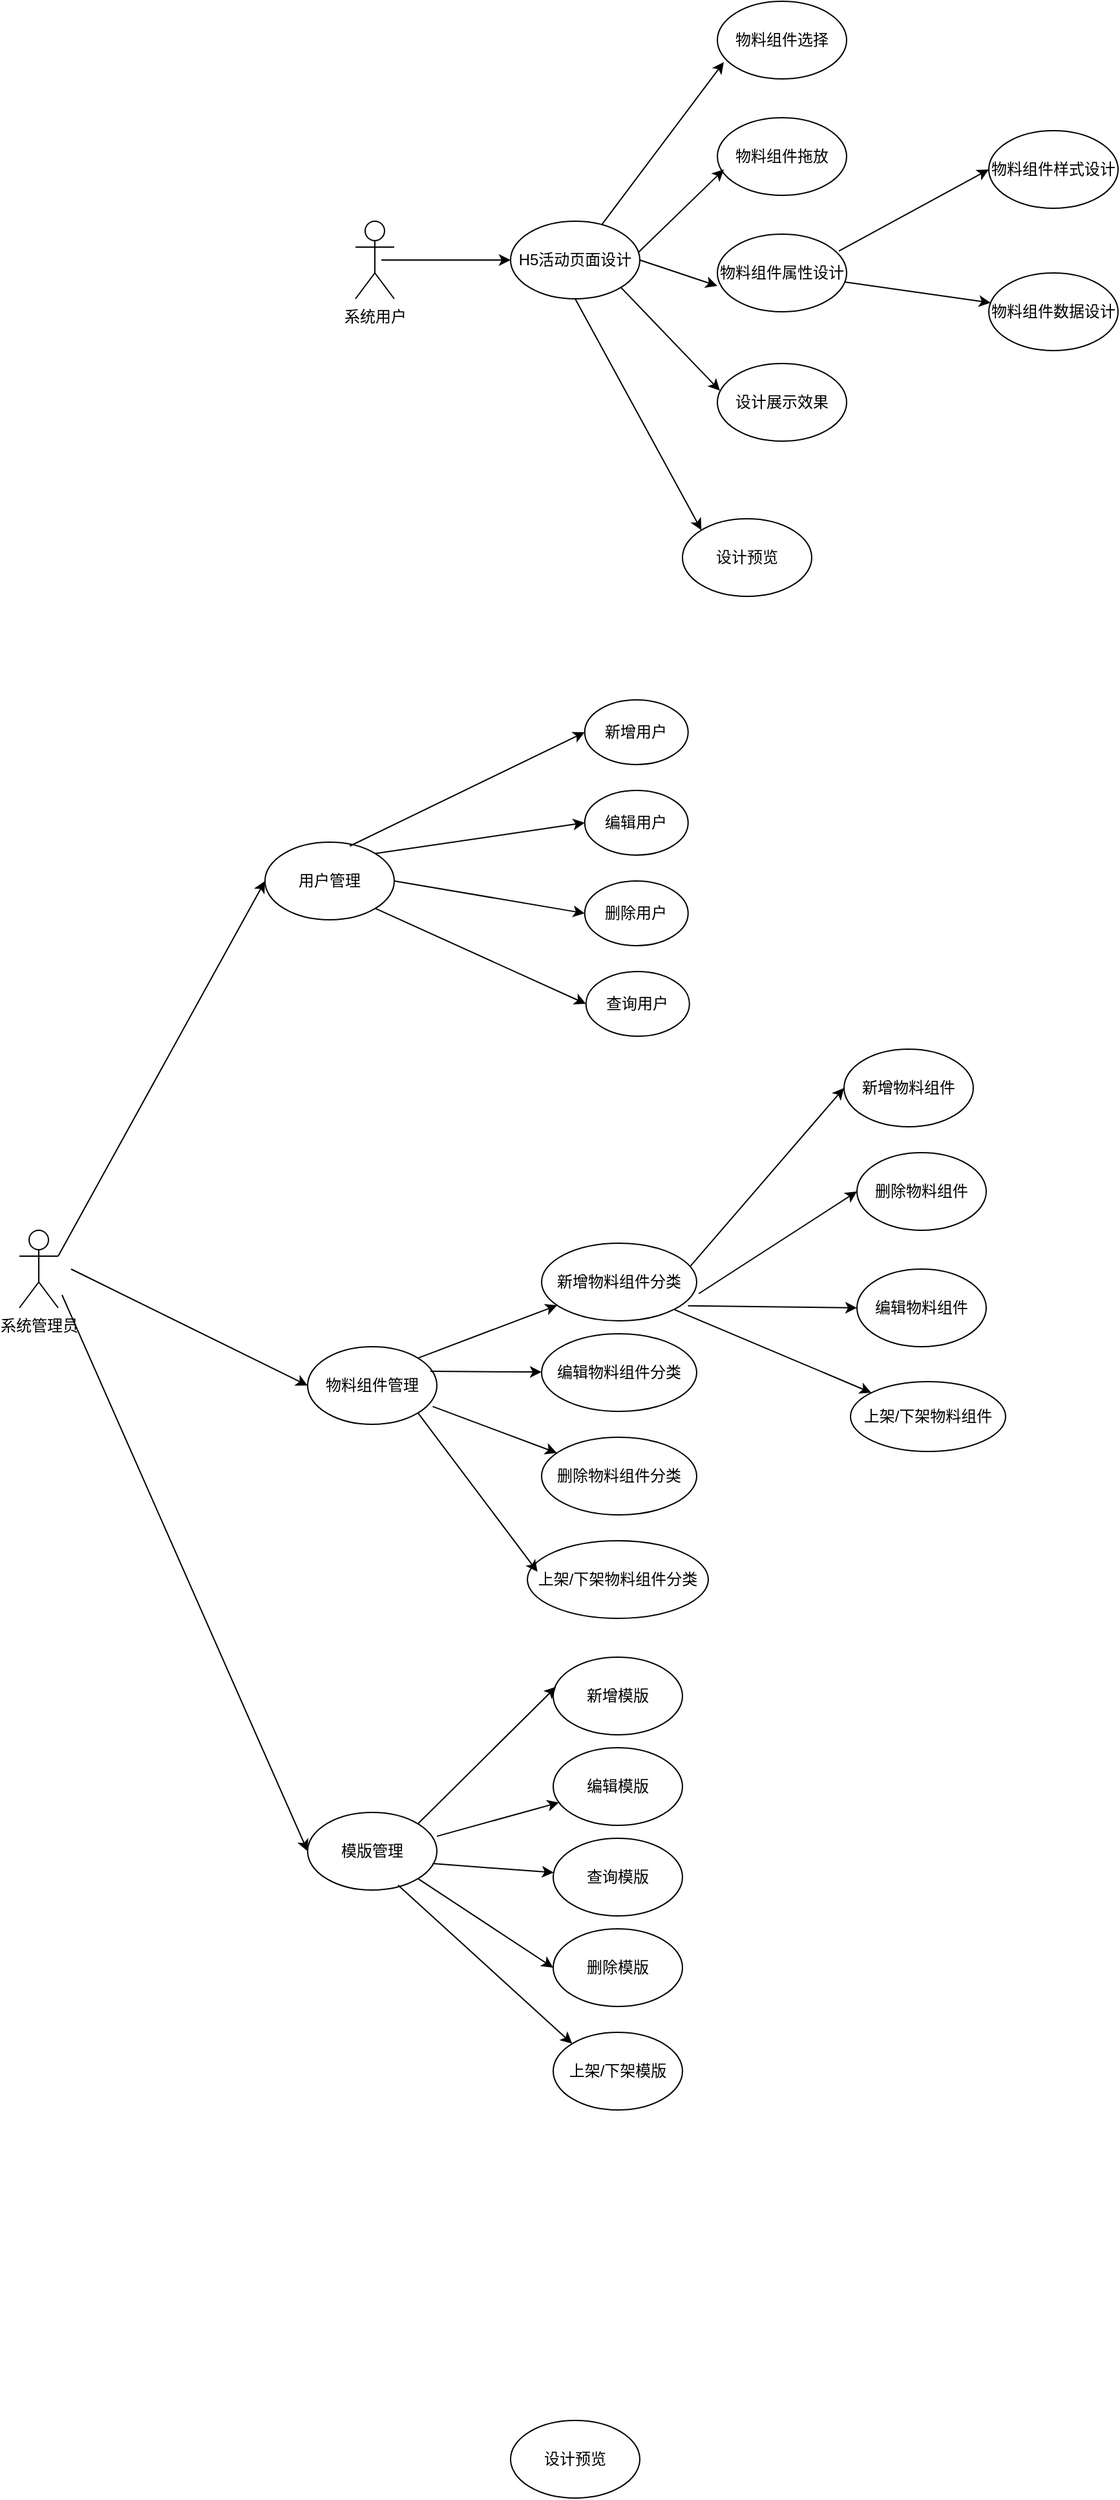 <mxfile version="24.0.3" type="github">
  <diagram name="第 1 页" id="UfLxvblgIJy8vMbKWED6">
    <mxGraphModel dx="2120" dy="1347" grid="1" gridSize="10" guides="1" tooltips="1" connect="1" arrows="1" fold="1" page="1" pageScale="1" pageWidth="827" pageHeight="1169" math="0" shadow="0">
      <root>
        <mxCell id="0" />
        <mxCell id="1" parent="0" />
        <mxCell id="FUP7pOMWp7u6DeQBiji9-1" value="系统用户&lt;br&gt;" style="shape=umlActor;verticalLabelPosition=bottom;verticalAlign=top;html=1;outlineConnect=0;" parent="1" vertex="1">
          <mxGeometry x="1040" y="1140" width="30" height="60" as="geometry" />
        </mxCell>
        <mxCell id="FUP7pOMWp7u6DeQBiji9-2" value="H5活动页面设计" style="ellipse;whiteSpace=wrap;html=1;" parent="1" vertex="1">
          <mxGeometry x="1160" y="1140" width="100" height="60" as="geometry" />
        </mxCell>
        <mxCell id="FUP7pOMWp7u6DeQBiji9-3" value="" style="endArrow=classic;html=1;rounded=0;" parent="1" target="FUP7pOMWp7u6DeQBiji9-2" edge="1">
          <mxGeometry width="50" height="50" relative="1" as="geometry">
            <mxPoint x="1060" y="1170" as="sourcePoint" />
            <mxPoint x="1241" y="1090" as="targetPoint" />
          </mxGeometry>
        </mxCell>
        <mxCell id="FUP7pOMWp7u6DeQBiji9-4" value="物料组件选择" style="ellipse;whiteSpace=wrap;html=1;" parent="1" vertex="1">
          <mxGeometry x="1320" y="970" width="100" height="60" as="geometry" />
        </mxCell>
        <mxCell id="FUP7pOMWp7u6DeQBiji9-5" value="物料组件拖放" style="ellipse;whiteSpace=wrap;html=1;" parent="1" vertex="1">
          <mxGeometry x="1320" y="1060" width="100" height="60" as="geometry" />
        </mxCell>
        <mxCell id="FUP7pOMWp7u6DeQBiji9-6" value="设计展示效果" style="ellipse;whiteSpace=wrap;html=1;" parent="1" vertex="1">
          <mxGeometry x="1320" y="1250" width="100" height="60" as="geometry" />
        </mxCell>
        <mxCell id="FUP7pOMWp7u6DeQBiji9-7" value="物料组件属性设计" style="ellipse;whiteSpace=wrap;html=1;" parent="1" vertex="1">
          <mxGeometry x="1320" y="1150" width="100" height="60" as="geometry" />
        </mxCell>
        <mxCell id="FUP7pOMWp7u6DeQBiji9-8" value="设计预览" style="ellipse;whiteSpace=wrap;html=1;" parent="1" vertex="1">
          <mxGeometry x="1293" y="1370" width="100" height="60" as="geometry" />
        </mxCell>
        <mxCell id="FUP7pOMWp7u6DeQBiji9-9" value="物料组件样式设计" style="ellipse;whiteSpace=wrap;html=1;" parent="1" vertex="1">
          <mxGeometry x="1530" y="1070" width="100" height="60" as="geometry" />
        </mxCell>
        <mxCell id="FUP7pOMWp7u6DeQBiji9-10" value="物料组件数据设计" style="ellipse;whiteSpace=wrap;html=1;" parent="1" vertex="1">
          <mxGeometry x="1530" y="1180" width="100" height="60" as="geometry" />
        </mxCell>
        <mxCell id="FUP7pOMWp7u6DeQBiji9-11" value="" style="endArrow=classic;html=1;rounded=0;entryX=0.05;entryY=0.783;entryDx=0;entryDy=0;entryPerimeter=0;" parent="1" source="FUP7pOMWp7u6DeQBiji9-2" target="FUP7pOMWp7u6DeQBiji9-4" edge="1">
          <mxGeometry width="50" height="50" relative="1" as="geometry">
            <mxPoint x="1270" y="1240" as="sourcePoint" />
            <mxPoint x="1320" y="1190" as="targetPoint" />
          </mxGeometry>
        </mxCell>
        <mxCell id="FUP7pOMWp7u6DeQBiji9-12" value="" style="endArrow=classic;html=1;rounded=0;exitX=1;exitY=1;exitDx=0;exitDy=0;entryX=0.02;entryY=0.35;entryDx=0;entryDy=0;entryPerimeter=0;" parent="1" source="FUP7pOMWp7u6DeQBiji9-2" target="FUP7pOMWp7u6DeQBiji9-6" edge="1">
          <mxGeometry width="50" height="50" relative="1" as="geometry">
            <mxPoint x="1270" y="1240" as="sourcePoint" />
            <mxPoint x="1320" y="1190" as="targetPoint" />
          </mxGeometry>
        </mxCell>
        <mxCell id="FUP7pOMWp7u6DeQBiji9-13" value="" style="endArrow=classic;html=1;rounded=0;exitX=1;exitY=0.5;exitDx=0;exitDy=0;" parent="1" source="FUP7pOMWp7u6DeQBiji9-2" edge="1">
          <mxGeometry width="50" height="50" relative="1" as="geometry">
            <mxPoint x="1270" y="1240" as="sourcePoint" />
            <mxPoint x="1320" y="1190" as="targetPoint" />
          </mxGeometry>
        </mxCell>
        <mxCell id="FUP7pOMWp7u6DeQBiji9-14" value="" style="endArrow=classic;html=1;rounded=0;exitX=0.99;exitY=0.4;exitDx=0;exitDy=0;exitPerimeter=0;entryX=0.05;entryY=0.667;entryDx=0;entryDy=0;entryPerimeter=0;" parent="1" source="FUP7pOMWp7u6DeQBiji9-2" target="FUP7pOMWp7u6DeQBiji9-5" edge="1">
          <mxGeometry width="50" height="50" relative="1" as="geometry">
            <mxPoint x="1270" y="1240" as="sourcePoint" />
            <mxPoint x="1320" y="1190" as="targetPoint" />
          </mxGeometry>
        </mxCell>
        <mxCell id="FUP7pOMWp7u6DeQBiji9-15" value="" style="endArrow=classic;html=1;rounded=0;exitX=0.5;exitY=1;exitDx=0;exitDy=0;entryX=0;entryY=0;entryDx=0;entryDy=0;" parent="1" source="FUP7pOMWp7u6DeQBiji9-2" target="FUP7pOMWp7u6DeQBiji9-8" edge="1">
          <mxGeometry width="50" height="50" relative="1" as="geometry">
            <mxPoint x="1270" y="1240" as="sourcePoint" />
            <mxPoint x="1310" y="1360" as="targetPoint" />
          </mxGeometry>
        </mxCell>
        <mxCell id="FUP7pOMWp7u6DeQBiji9-16" value="" style="endArrow=classic;html=1;rounded=0;entryX=0;entryY=0.5;entryDx=0;entryDy=0;exitX=0.94;exitY=0.217;exitDx=0;exitDy=0;exitPerimeter=0;" parent="1" source="FUP7pOMWp7u6DeQBiji9-7" target="FUP7pOMWp7u6DeQBiji9-9" edge="1">
          <mxGeometry width="50" height="50" relative="1" as="geometry">
            <mxPoint x="1270" y="1240" as="sourcePoint" />
            <mxPoint x="1320" y="1190" as="targetPoint" />
          </mxGeometry>
        </mxCell>
        <mxCell id="FUP7pOMWp7u6DeQBiji9-17" value="" style="endArrow=classic;html=1;rounded=0;" parent="1" source="FUP7pOMWp7u6DeQBiji9-7" target="FUP7pOMWp7u6DeQBiji9-10" edge="1">
          <mxGeometry width="50" height="50" relative="1" as="geometry">
            <mxPoint x="1270" y="1240" as="sourcePoint" />
            <mxPoint x="1320" y="1190" as="targetPoint" />
          </mxGeometry>
        </mxCell>
        <mxCell id="FUP7pOMWp7u6DeQBiji9-33" value="系统管理员" style="shape=umlActor;verticalLabelPosition=bottom;verticalAlign=top;html=1;outlineConnect=0;" parent="1" vertex="1">
          <mxGeometry x="780" y="1920" width="30" height="60" as="geometry" />
        </mxCell>
        <mxCell id="FUP7pOMWp7u6DeQBiji9-35" value="用户管理" style="ellipse;whiteSpace=wrap;html=1;" parent="1" vertex="1">
          <mxGeometry x="970" y="1620" width="100" height="60" as="geometry" />
        </mxCell>
        <mxCell id="FUP7pOMWp7u6DeQBiji9-36" value="物料组件管理" style="ellipse;whiteSpace=wrap;html=1;" parent="1" vertex="1">
          <mxGeometry x="1003" y="2010" width="100" height="60" as="geometry" />
        </mxCell>
        <mxCell id="FUP7pOMWp7u6DeQBiji9-37" value="模版管理" style="ellipse;whiteSpace=wrap;html=1;" parent="1" vertex="1">
          <mxGeometry x="1003" y="2370" width="100" height="60" as="geometry" />
        </mxCell>
        <mxCell id="FUP7pOMWp7u6DeQBiji9-38" value="新增用户" style="ellipse;whiteSpace=wrap;html=1;" parent="1" vertex="1">
          <mxGeometry x="1217.38" y="1510" width="80" height="50" as="geometry" />
        </mxCell>
        <mxCell id="FUP7pOMWp7u6DeQBiji9-39" value="编辑用户" style="ellipse;whiteSpace=wrap;html=1;" parent="1" vertex="1">
          <mxGeometry x="1217.38" y="1580" width="80" height="50" as="geometry" />
        </mxCell>
        <mxCell id="FUP7pOMWp7u6DeQBiji9-40" value="删除用户" style="ellipse;whiteSpace=wrap;html=1;" parent="1" vertex="1">
          <mxGeometry x="1217.38" y="1650" width="80" height="50" as="geometry" />
        </mxCell>
        <mxCell id="FUP7pOMWp7u6DeQBiji9-41" value="查询用户" style="ellipse;whiteSpace=wrap;html=1;" parent="1" vertex="1">
          <mxGeometry x="1218.38" y="1720" width="80" height="50" as="geometry" />
        </mxCell>
        <mxCell id="FUP7pOMWp7u6DeQBiji9-46" value="新增物料组件分类" style="ellipse;whiteSpace=wrap;html=1;" parent="1" vertex="1">
          <mxGeometry x="1184" y="1930" width="120" height="60" as="geometry" />
        </mxCell>
        <mxCell id="FUP7pOMWp7u6DeQBiji9-47" value="编辑物料组件分类" style="ellipse;whiteSpace=wrap;html=1;" parent="1" vertex="1">
          <mxGeometry x="1184" y="2000" width="120" height="60" as="geometry" />
        </mxCell>
        <mxCell id="FUP7pOMWp7u6DeQBiji9-48" value="删除物料组件分类" style="ellipse;whiteSpace=wrap;html=1;" parent="1" vertex="1">
          <mxGeometry x="1184" y="2080" width="120" height="60" as="geometry" />
        </mxCell>
        <mxCell id="FUP7pOMWp7u6DeQBiji9-49" value="上架/下架物料组件分类" style="ellipse;whiteSpace=wrap;html=1;" parent="1" vertex="1">
          <mxGeometry x="1173" y="2160" width="140" height="60" as="geometry" />
        </mxCell>
        <mxCell id="FUP7pOMWp7u6DeQBiji9-54" value="新增物料组件" style="ellipse;whiteSpace=wrap;html=1;" parent="1" vertex="1">
          <mxGeometry x="1418" y="1780" width="100" height="60" as="geometry" />
        </mxCell>
        <mxCell id="FUP7pOMWp7u6DeQBiji9-55" value="删除物料组件" style="ellipse;whiteSpace=wrap;html=1;" parent="1" vertex="1">
          <mxGeometry x="1428" y="1860" width="100" height="60" as="geometry" />
        </mxCell>
        <mxCell id="FUP7pOMWp7u6DeQBiji9-56" value="" style="endArrow=classic;html=1;rounded=0;exitX=0.96;exitY=0.294;exitDx=0;exitDy=0;exitPerimeter=0;entryX=0;entryY=0.5;entryDx=0;entryDy=0;" parent="1" source="FUP7pOMWp7u6DeQBiji9-46" target="FUP7pOMWp7u6DeQBiji9-54" edge="1">
          <mxGeometry width="50" height="50" relative="1" as="geometry">
            <mxPoint x="1368" y="1980" as="sourcePoint" />
            <mxPoint x="1418" y="1930" as="targetPoint" />
          </mxGeometry>
        </mxCell>
        <mxCell id="FUP7pOMWp7u6DeQBiji9-57" value="" style="endArrow=classic;html=1;rounded=0;exitX=1.013;exitY=0.65;exitDx=0;exitDy=0;entryX=0;entryY=0.5;entryDx=0;entryDy=0;exitPerimeter=0;" parent="1" source="FUP7pOMWp7u6DeQBiji9-46" target="FUP7pOMWp7u6DeQBiji9-55" edge="1">
          <mxGeometry width="50" height="50" relative="1" as="geometry">
            <mxPoint x="1368" y="1980" as="sourcePoint" />
            <mxPoint x="1418" y="1930" as="targetPoint" />
          </mxGeometry>
        </mxCell>
        <mxCell id="FUP7pOMWp7u6DeQBiji9-58" value="编辑物料组件" style="ellipse;whiteSpace=wrap;html=1;" parent="1" vertex="1">
          <mxGeometry x="1428" y="1950" width="100" height="60" as="geometry" />
        </mxCell>
        <mxCell id="FUP7pOMWp7u6DeQBiji9-59" value="上架/下架物料组件" style="ellipse;whiteSpace=wrap;html=1;" parent="1" vertex="1">
          <mxGeometry x="1423" y="2037" width="120" height="54" as="geometry" />
        </mxCell>
        <mxCell id="FUP7pOMWp7u6DeQBiji9-60" value="" style="endArrow=classic;html=1;rounded=0;exitX=0.944;exitY=0.806;exitDx=0;exitDy=0;entryX=0;entryY=0.5;entryDx=0;entryDy=0;exitPerimeter=0;" parent="1" source="FUP7pOMWp7u6DeQBiji9-46" target="FUP7pOMWp7u6DeQBiji9-58" edge="1">
          <mxGeometry width="50" height="50" relative="1" as="geometry">
            <mxPoint x="1360" y="1973" as="sourcePoint" />
            <mxPoint x="1438" y="1900" as="targetPoint" />
          </mxGeometry>
        </mxCell>
        <mxCell id="FUP7pOMWp7u6DeQBiji9-61" value="" style="endArrow=classic;html=1;rounded=0;exitX=1;exitY=1;exitDx=0;exitDy=0;" parent="1" source="FUP7pOMWp7u6DeQBiji9-46" target="FUP7pOMWp7u6DeQBiji9-59" edge="1">
          <mxGeometry width="50" height="50" relative="1" as="geometry">
            <mxPoint x="1088" y="2020" as="sourcePoint" />
            <mxPoint x="1138" y="1970" as="targetPoint" />
          </mxGeometry>
        </mxCell>
        <mxCell id="FUP7pOMWp7u6DeQBiji9-73" value="新增模版" style="ellipse;whiteSpace=wrap;html=1;" parent="1" vertex="1">
          <mxGeometry x="1193" y="2250" width="100" height="60" as="geometry" />
        </mxCell>
        <mxCell id="FUP7pOMWp7u6DeQBiji9-74" value="编辑模版" style="ellipse;whiteSpace=wrap;html=1;" parent="1" vertex="1">
          <mxGeometry x="1193" y="2320" width="100" height="60" as="geometry" />
        </mxCell>
        <mxCell id="FUP7pOMWp7u6DeQBiji9-75" value="上架/下架模版" style="ellipse;whiteSpace=wrap;html=1;" parent="1" vertex="1">
          <mxGeometry x="1193" y="2540" width="100" height="60" as="geometry" />
        </mxCell>
        <mxCell id="FUP7pOMWp7u6DeQBiji9-77" value="查询模版" style="ellipse;whiteSpace=wrap;html=1;" parent="1" vertex="1">
          <mxGeometry x="1193" y="2390" width="100" height="60" as="geometry" />
        </mxCell>
        <mxCell id="FUP7pOMWp7u6DeQBiji9-78" value="删除模版" style="ellipse;whiteSpace=wrap;html=1;" parent="1" vertex="1">
          <mxGeometry x="1193" y="2460" width="100" height="60" as="geometry" />
        </mxCell>
        <mxCell id="FUP7pOMWp7u6DeQBiji9-81" value="" style="endArrow=classic;html=1;rounded=0;exitX=1;exitY=0.333;exitDx=0;exitDy=0;exitPerimeter=0;entryX=0;entryY=0.5;entryDx=0;entryDy=0;" parent="1" source="FUP7pOMWp7u6DeQBiji9-33" target="FUP7pOMWp7u6DeQBiji9-35" edge="1">
          <mxGeometry width="50" height="50" relative="1" as="geometry">
            <mxPoint x="1353" y="1730" as="sourcePoint" />
            <mxPoint x="1403" y="1680" as="targetPoint" />
          </mxGeometry>
        </mxCell>
        <mxCell id="FUP7pOMWp7u6DeQBiji9-82" value="" style="endArrow=classic;html=1;rounded=0;exitX=1;exitY=0.333;exitDx=0;exitDy=0;exitPerimeter=0;entryX=0;entryY=0.5;entryDx=0;entryDy=0;" parent="1" target="FUP7pOMWp7u6DeQBiji9-36" edge="1">
          <mxGeometry width="50" height="50" relative="1" as="geometry">
            <mxPoint x="820" y="1950" as="sourcePoint" />
            <mxPoint x="1013" y="1750" as="targetPoint" />
          </mxGeometry>
        </mxCell>
        <mxCell id="FUP7pOMWp7u6DeQBiji9-83" value="" style="endArrow=classic;html=1;rounded=0;entryX=0;entryY=0.5;entryDx=0;entryDy=0;" parent="1" target="FUP7pOMWp7u6DeQBiji9-37" edge="1">
          <mxGeometry width="50" height="50" relative="1" as="geometry">
            <mxPoint x="813" y="1970" as="sourcePoint" />
            <mxPoint x="1023" y="1760" as="targetPoint" />
          </mxGeometry>
        </mxCell>
        <mxCell id="FUP7pOMWp7u6DeQBiji9-84" value="" style="endArrow=classic;html=1;rounded=0;exitX=0.656;exitY=0.05;exitDx=0;exitDy=0;exitPerimeter=0;entryX=0;entryY=0.5;entryDx=0;entryDy=0;" parent="1" source="FUP7pOMWp7u6DeQBiji9-35" target="FUP7pOMWp7u6DeQBiji9-38" edge="1">
          <mxGeometry width="50" height="50" relative="1" as="geometry">
            <mxPoint x="1077.68" y="1510.68" as="sourcePoint" />
            <mxPoint x="1197.38" y="1690" as="targetPoint" />
          </mxGeometry>
        </mxCell>
        <mxCell id="FUP7pOMWp7u6DeQBiji9-86" value="" style="endArrow=classic;html=1;rounded=0;exitX=1;exitY=0;exitDx=0;exitDy=0;entryX=0;entryY=0.5;entryDx=0;entryDy=0;" parent="1" target="FUP7pOMWp7u6DeQBiji9-39" edge="1" source="FUP7pOMWp7u6DeQBiji9-35">
          <mxGeometry width="50" height="50" relative="1" as="geometry">
            <mxPoint x="1120.38" y="1611" as="sourcePoint" />
            <mxPoint x="1227.38" y="1545" as="targetPoint" />
          </mxGeometry>
        </mxCell>
        <mxCell id="FUP7pOMWp7u6DeQBiji9-87" value="" style="endArrow=classic;html=1;rounded=0;exitX=1;exitY=0.5;exitDx=0;exitDy=0;entryX=0;entryY=0.5;entryDx=0;entryDy=0;" parent="1" source="FUP7pOMWp7u6DeQBiji9-35" target="FUP7pOMWp7u6DeQBiji9-40" edge="1">
          <mxGeometry width="50" height="50" relative="1" as="geometry">
            <mxPoint x="1084.38" y="1530" as="sourcePoint" />
            <mxPoint x="1237.38" y="1555" as="targetPoint" />
          </mxGeometry>
        </mxCell>
        <mxCell id="FUP7pOMWp7u6DeQBiji9-88" value="" style="endArrow=classic;html=1;rounded=0;exitX=1;exitY=1;exitDx=0;exitDy=0;entryX=0;entryY=0.5;entryDx=0;entryDy=0;" parent="1" source="FUP7pOMWp7u6DeQBiji9-35" target="FUP7pOMWp7u6DeQBiji9-41" edge="1">
          <mxGeometry width="50" height="50" relative="1" as="geometry">
            <mxPoint x="1070.004" y="1551.051" as="sourcePoint" />
            <mxPoint x="1247.38" y="1565" as="targetPoint" />
          </mxGeometry>
        </mxCell>
        <mxCell id="FUP7pOMWp7u6DeQBiji9-89" value="" style="endArrow=classic;html=1;rounded=0;exitX=1;exitY=0;exitDx=0;exitDy=0;" parent="1" source="FUP7pOMWp7u6DeQBiji9-36" target="FUP7pOMWp7u6DeQBiji9-46" edge="1">
          <mxGeometry width="50" height="50" relative="1" as="geometry">
            <mxPoint x="1136" y="1761" as="sourcePoint" />
            <mxPoint x="1243" y="1695" as="targetPoint" />
          </mxGeometry>
        </mxCell>
        <mxCell id="FUP7pOMWp7u6DeQBiji9-90" value="" style="endArrow=classic;html=1;rounded=0;exitX=1;exitY=0;exitDx=0;exitDy=0;" parent="1" target="FUP7pOMWp7u6DeQBiji9-47" edge="1">
          <mxGeometry width="50" height="50" relative="1" as="geometry">
            <mxPoint x="1098" y="2029" as="sourcePoint" />
            <mxPoint x="1206" y="1988" as="targetPoint" />
          </mxGeometry>
        </mxCell>
        <mxCell id="FUP7pOMWp7u6DeQBiji9-91" value="" style="endArrow=classic;html=1;rounded=0;exitX=0.967;exitY=0.77;exitDx=0;exitDy=0;exitPerimeter=0;" parent="1" source="FUP7pOMWp7u6DeQBiji9-36" target="FUP7pOMWp7u6DeQBiji9-48" edge="1">
          <mxGeometry width="50" height="50" relative="1" as="geometry">
            <mxPoint x="1108" y="2039" as="sourcePoint" />
            <mxPoint x="1216" y="1998" as="targetPoint" />
          </mxGeometry>
        </mxCell>
        <mxCell id="FUP7pOMWp7u6DeQBiji9-92" value="" style="endArrow=classic;html=1;rounded=0;exitX=1;exitY=1;exitDx=0;exitDy=0;entryX=0.056;entryY=0.4;entryDx=0;entryDy=0;entryPerimeter=0;" parent="1" source="FUP7pOMWp7u6DeQBiji9-36" target="FUP7pOMWp7u6DeQBiji9-49" edge="1">
          <mxGeometry width="50" height="50" relative="1" as="geometry">
            <mxPoint x="1118" y="2049" as="sourcePoint" />
            <mxPoint x="1226" y="2008" as="targetPoint" />
          </mxGeometry>
        </mxCell>
        <mxCell id="FUP7pOMWp7u6DeQBiji9-93" value="" style="endArrow=classic;html=1;rounded=0;exitX=1;exitY=0;exitDx=0;exitDy=0;entryX=0.022;entryY=0.381;entryDx=0;entryDy=0;entryPerimeter=0;" parent="1" source="FUP7pOMWp7u6DeQBiji9-37" target="FUP7pOMWp7u6DeQBiji9-73" edge="1">
          <mxGeometry width="50" height="50" relative="1" as="geometry">
            <mxPoint x="1097" y="2320" as="sourcePoint" />
            <mxPoint x="1193" y="2356" as="targetPoint" />
          </mxGeometry>
        </mxCell>
        <mxCell id="FUP7pOMWp7u6DeQBiji9-94" value="" style="endArrow=classic;html=1;rounded=0;exitX=1;exitY=0.307;exitDx=0;exitDy=0;exitPerimeter=0;" parent="1" source="FUP7pOMWp7u6DeQBiji9-37" target="FUP7pOMWp7u6DeQBiji9-74" edge="1">
          <mxGeometry width="50" height="50" relative="1" as="geometry">
            <mxPoint x="1120" y="2240" as="sourcePoint" />
            <mxPoint x="1216" y="2276" as="targetPoint" />
          </mxGeometry>
        </mxCell>
        <mxCell id="FUP7pOMWp7u6DeQBiji9-95" value="" style="endArrow=classic;html=1;rounded=0;exitX=0.967;exitY=0.659;exitDx=0;exitDy=0;exitPerimeter=0;" parent="1" source="FUP7pOMWp7u6DeQBiji9-37" target="FUP7pOMWp7u6DeQBiji9-77" edge="1">
          <mxGeometry width="50" height="50" relative="1" as="geometry">
            <mxPoint x="1113" y="2398" as="sourcePoint" />
            <mxPoint x="1207" y="2372" as="targetPoint" />
          </mxGeometry>
        </mxCell>
        <mxCell id="FUP7pOMWp7u6DeQBiji9-96" value="" style="endArrow=classic;html=1;rounded=0;exitX=1;exitY=1;exitDx=0;exitDy=0;entryX=0;entryY=0.5;entryDx=0;entryDy=0;" parent="1" source="FUP7pOMWp7u6DeQBiji9-37" target="FUP7pOMWp7u6DeQBiji9-78" edge="1">
          <mxGeometry width="50" height="50" relative="1" as="geometry">
            <mxPoint x="1110" y="2420" as="sourcePoint" />
            <mxPoint x="1203" y="2427" as="targetPoint" />
          </mxGeometry>
        </mxCell>
        <mxCell id="FUP7pOMWp7u6DeQBiji9-97" value="" style="endArrow=classic;html=1;rounded=0;exitX=0.7;exitY=0.937;exitDx=0;exitDy=0;exitPerimeter=0;entryX=0;entryY=0;entryDx=0;entryDy=0;" parent="1" source="FUP7pOMWp7u6DeQBiji9-37" target="FUP7pOMWp7u6DeQBiji9-75" edge="1">
          <mxGeometry width="50" height="50" relative="1" as="geometry">
            <mxPoint x="1120" y="2430" as="sourcePoint" />
            <mxPoint x="1213" y="2437" as="targetPoint" />
          </mxGeometry>
        </mxCell>
        <mxCell id="FUP7pOMWp7u6DeQBiji9-98" value="设计预览" style="ellipse;whiteSpace=wrap;html=1;" parent="1" vertex="1">
          <mxGeometry x="1160" y="2840" width="100" height="60" as="geometry" />
        </mxCell>
      </root>
    </mxGraphModel>
  </diagram>
</mxfile>
